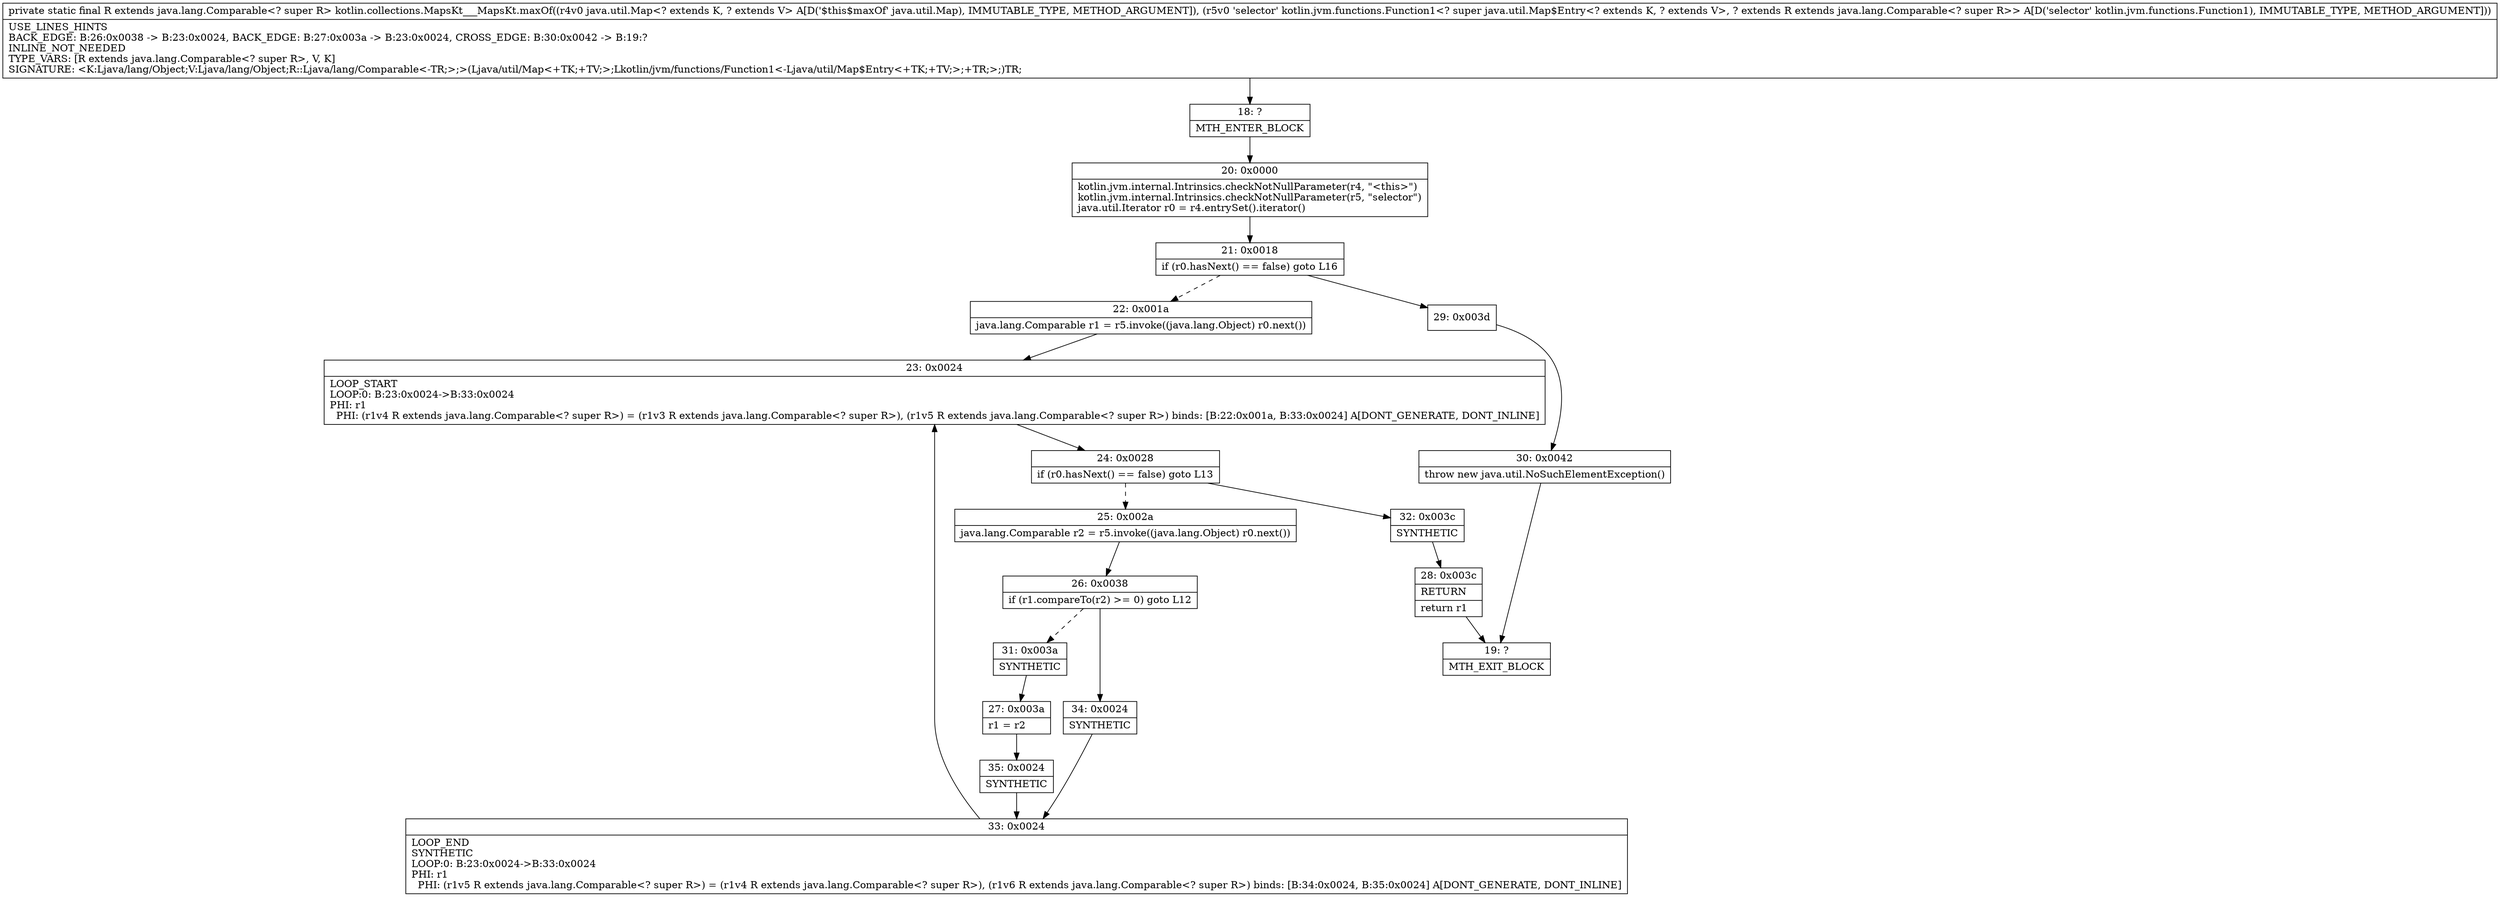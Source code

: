 digraph "CFG forkotlin.collections.MapsKt___MapsKt.maxOf(Ljava\/util\/Map;Lkotlin\/jvm\/functions\/Function1;)Ljava\/lang\/Comparable;" {
Node_18 [shape=record,label="{18\:\ ?|MTH_ENTER_BLOCK\l}"];
Node_20 [shape=record,label="{20\:\ 0x0000|kotlin.jvm.internal.Intrinsics.checkNotNullParameter(r4, \"\<this\>\")\lkotlin.jvm.internal.Intrinsics.checkNotNullParameter(r5, \"selector\")\ljava.util.Iterator r0 = r4.entrySet().iterator()\l}"];
Node_21 [shape=record,label="{21\:\ 0x0018|if (r0.hasNext() == false) goto L16\l}"];
Node_22 [shape=record,label="{22\:\ 0x001a|java.lang.Comparable r1 = r5.invoke((java.lang.Object) r0.next())\l}"];
Node_23 [shape=record,label="{23\:\ 0x0024|LOOP_START\lLOOP:0: B:23:0x0024\-\>B:33:0x0024\lPHI: r1 \l  PHI: (r1v4 R extends java.lang.Comparable\<? super R\>) = (r1v3 R extends java.lang.Comparable\<? super R\>), (r1v5 R extends java.lang.Comparable\<? super R\>) binds: [B:22:0x001a, B:33:0x0024] A[DONT_GENERATE, DONT_INLINE]\l}"];
Node_24 [shape=record,label="{24\:\ 0x0028|if (r0.hasNext() == false) goto L13\l}"];
Node_25 [shape=record,label="{25\:\ 0x002a|java.lang.Comparable r2 = r5.invoke((java.lang.Object) r0.next())\l}"];
Node_26 [shape=record,label="{26\:\ 0x0038|if (r1.compareTo(r2) \>= 0) goto L12\l}"];
Node_31 [shape=record,label="{31\:\ 0x003a|SYNTHETIC\l}"];
Node_27 [shape=record,label="{27\:\ 0x003a|r1 = r2\l}"];
Node_35 [shape=record,label="{35\:\ 0x0024|SYNTHETIC\l}"];
Node_33 [shape=record,label="{33\:\ 0x0024|LOOP_END\lSYNTHETIC\lLOOP:0: B:23:0x0024\-\>B:33:0x0024\lPHI: r1 \l  PHI: (r1v5 R extends java.lang.Comparable\<? super R\>) = (r1v4 R extends java.lang.Comparable\<? super R\>), (r1v6 R extends java.lang.Comparable\<? super R\>) binds: [B:34:0x0024, B:35:0x0024] A[DONT_GENERATE, DONT_INLINE]\l}"];
Node_34 [shape=record,label="{34\:\ 0x0024|SYNTHETIC\l}"];
Node_32 [shape=record,label="{32\:\ 0x003c|SYNTHETIC\l}"];
Node_28 [shape=record,label="{28\:\ 0x003c|RETURN\l|return r1\l}"];
Node_19 [shape=record,label="{19\:\ ?|MTH_EXIT_BLOCK\l}"];
Node_29 [shape=record,label="{29\:\ 0x003d}"];
Node_30 [shape=record,label="{30\:\ 0x0042|throw new java.util.NoSuchElementException()\l}"];
MethodNode[shape=record,label="{private static final R extends java.lang.Comparable\<? super R\> kotlin.collections.MapsKt___MapsKt.maxOf((r4v0 java.util.Map\<? extends K, ? extends V\> A[D('$this$maxOf' java.util.Map), IMMUTABLE_TYPE, METHOD_ARGUMENT]), (r5v0 'selector' kotlin.jvm.functions.Function1\<? super java.util.Map$Entry\<? extends K, ? extends V\>, ? extends R extends java.lang.Comparable\<? super R\>\> A[D('selector' kotlin.jvm.functions.Function1), IMMUTABLE_TYPE, METHOD_ARGUMENT]))  | USE_LINES_HINTS\lBACK_EDGE: B:26:0x0038 \-\> B:23:0x0024, BACK_EDGE: B:27:0x003a \-\> B:23:0x0024, CROSS_EDGE: B:30:0x0042 \-\> B:19:?\lINLINE_NOT_NEEDED\lTYPE_VARS: [R extends java.lang.Comparable\<? super R\>, V, K]\lSIGNATURE: \<K:Ljava\/lang\/Object;V:Ljava\/lang\/Object;R::Ljava\/lang\/Comparable\<\-TR;\>;\>(Ljava\/util\/Map\<+TK;+TV;\>;Lkotlin\/jvm\/functions\/Function1\<\-Ljava\/util\/Map$Entry\<+TK;+TV;\>;+TR;\>;)TR;\l}"];
MethodNode -> Node_18;Node_18 -> Node_20;
Node_20 -> Node_21;
Node_21 -> Node_22[style=dashed];
Node_21 -> Node_29;
Node_22 -> Node_23;
Node_23 -> Node_24;
Node_24 -> Node_25[style=dashed];
Node_24 -> Node_32;
Node_25 -> Node_26;
Node_26 -> Node_31[style=dashed];
Node_26 -> Node_34;
Node_31 -> Node_27;
Node_27 -> Node_35;
Node_35 -> Node_33;
Node_33 -> Node_23;
Node_34 -> Node_33;
Node_32 -> Node_28;
Node_28 -> Node_19;
Node_29 -> Node_30;
Node_30 -> Node_19;
}

